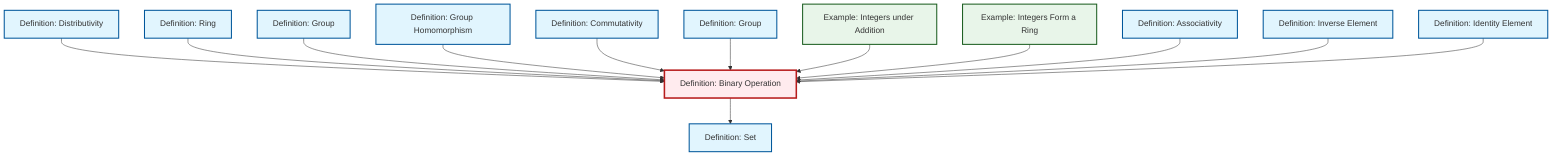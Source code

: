 graph TD
    classDef definition fill:#e1f5fe,stroke:#01579b,stroke-width:2px
    classDef theorem fill:#f3e5f5,stroke:#4a148c,stroke-width:2px
    classDef axiom fill:#fff3e0,stroke:#e65100,stroke-width:2px
    classDef example fill:#e8f5e9,stroke:#1b5e20,stroke-width:2px
    classDef current fill:#ffebee,stroke:#b71c1c,stroke-width:3px
    def-homomorphism["Definition: Group Homomorphism"]:::definition
    def-commutativity["Definition: Commutativity"]:::definition
    ex-integers-addition["Example: Integers under Addition"]:::example
    def-associativity["Definition: Associativity"]:::definition
    def-group["Definition: Group"]:::definition
    def-identity-element["Definition: Identity Element"]:::definition
    def-inverse-element["Definition: Inverse Element"]:::definition
    ex-integers-ring["Example: Integers Form a Ring"]:::example
    def-ring["Definition: Ring"]:::definition
    def-distributivity["Definition: Distributivity"]:::definition
    def-binary-operation["Definition: Binary Operation"]:::definition
    def-set["Definition: Set"]:::definition
    def-group-example["Definition: Group"]:::definition
    def-distributivity --> def-binary-operation
    def-ring --> def-binary-operation
    def-group-example --> def-binary-operation
    def-homomorphism --> def-binary-operation
    def-binary-operation --> def-set
    def-commutativity --> def-binary-operation
    def-group --> def-binary-operation
    ex-integers-addition --> def-binary-operation
    ex-integers-ring --> def-binary-operation
    def-associativity --> def-binary-operation
    def-inverse-element --> def-binary-operation
    def-identity-element --> def-binary-operation
    class def-binary-operation current